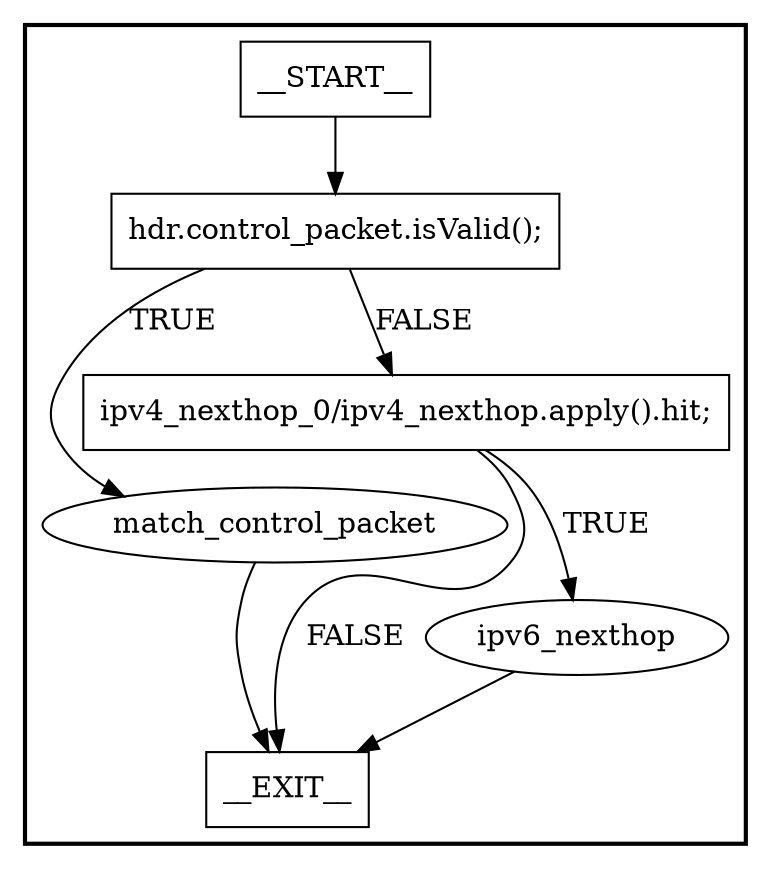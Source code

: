 digraph ingress {
subgraph cluster {
graph [
label="", labeljust=r, style=bold];
0[label=__START__, margin="", shape=rectangle, style=solid];
1[label=__EXIT__, margin="", shape=rectangle, style=solid];
2[label="hdr.control_packet.isValid();", margin="", shape=rectangle, style=solid];
3[label=match_control_packet, margin="", shape=ellipse, style=solid];
4[label="ipv4_nexthop_0/ipv4_nexthop.apply().hit;", margin="", shape=rectangle, style=solid];
5[label=ipv6_nexthop, margin="", shape=ellipse, style=solid];
0 -> 2[label=""];
2 -> 3[label=TRUE];
2 -> 4[label=FALSE];
3 -> 1[label=""];
4 -> 5[label=TRUE];
4 -> 1[label=FALSE];
5 -> 1[label=""];
}
}
